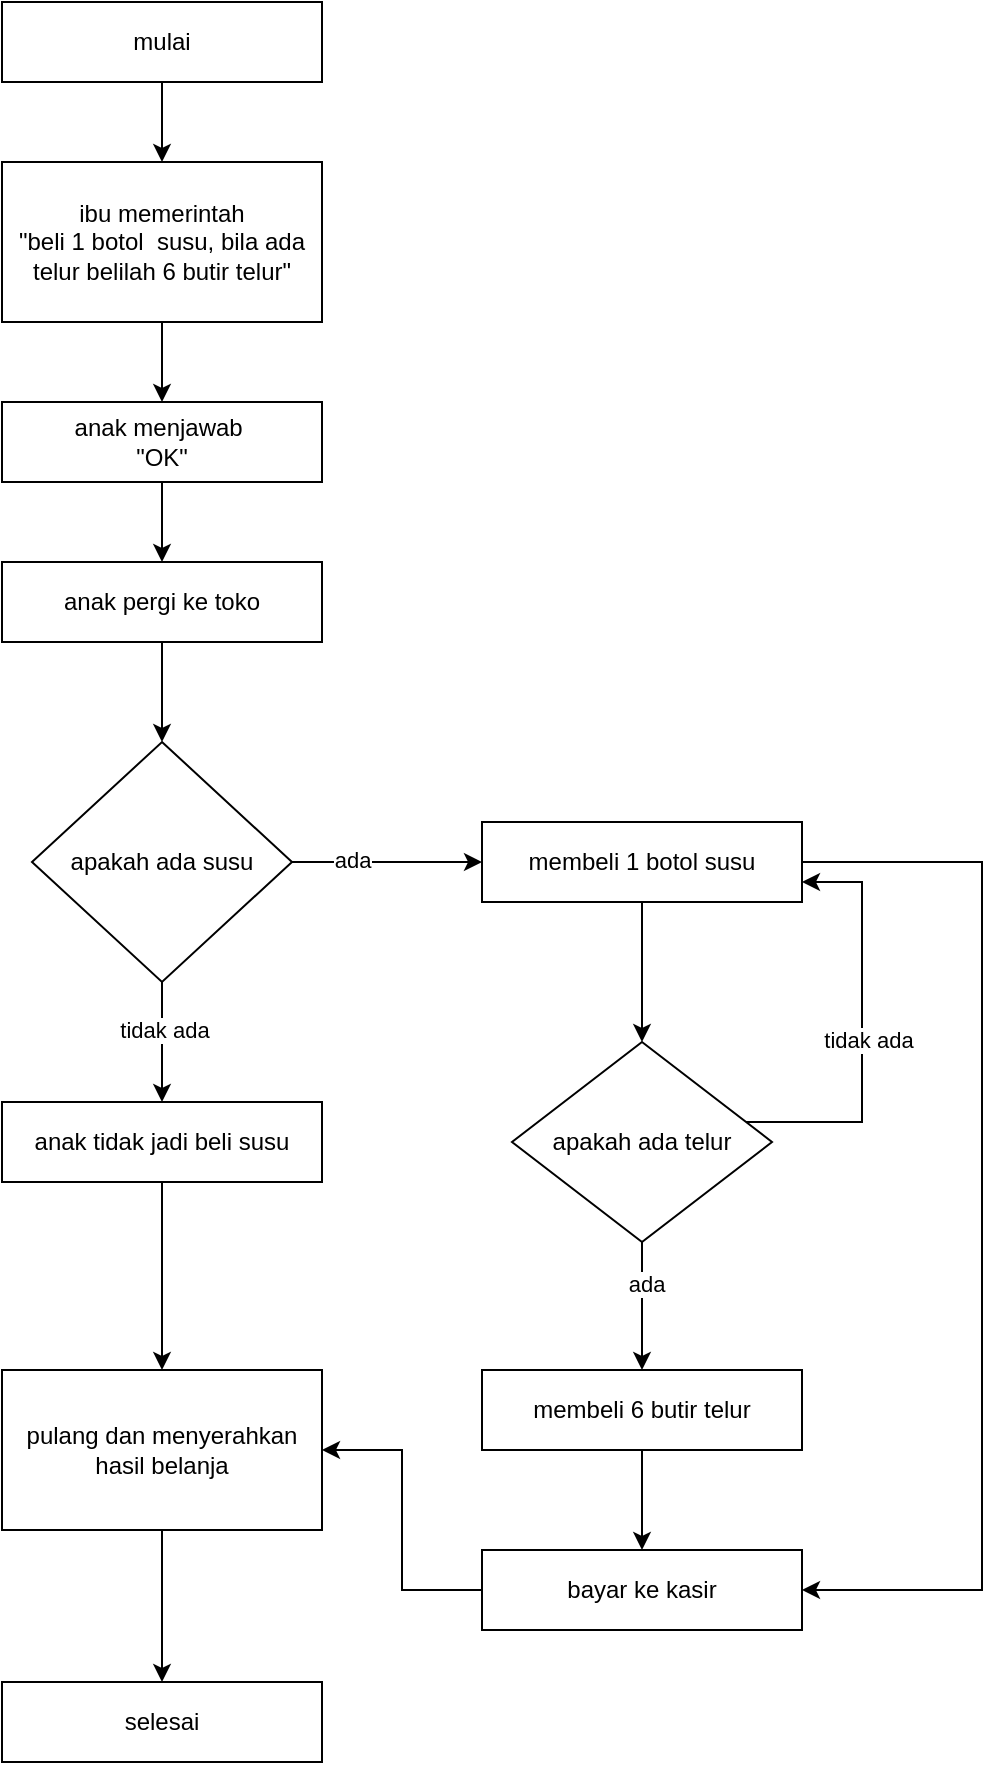 <mxfile version="24.8.9">
  <diagram id="C5RBs43oDa-KdzZeNtuy" name="Page-1">
    <mxGraphModel dx="1036" dy="515" grid="1" gridSize="10" guides="1" tooltips="1" connect="1" arrows="1" fold="1" page="1" pageScale="1" pageWidth="827" pageHeight="1169" math="0" shadow="0">
      <root>
        <mxCell id="WIyWlLk6GJQsqaUBKTNV-0" />
        <mxCell id="WIyWlLk6GJQsqaUBKTNV-1" parent="WIyWlLk6GJQsqaUBKTNV-0" />
        <mxCell id="CPM_FrjG6PK0RK1nKjSR-0" value="" style="edgeStyle=orthogonalEdgeStyle;rounded=0;orthogonalLoop=1;jettySize=auto;html=1;" edge="1" parent="WIyWlLk6GJQsqaUBKTNV-1" source="CPM_FrjG6PK0RK1nKjSR-1" target="CPM_FrjG6PK0RK1nKjSR-3">
          <mxGeometry relative="1" as="geometry" />
        </mxCell>
        <mxCell id="CPM_FrjG6PK0RK1nKjSR-1" value="mulai" style="rounded=0;whiteSpace=wrap;html=1;" vertex="1" parent="WIyWlLk6GJQsqaUBKTNV-1">
          <mxGeometry x="140" width="160" height="40" as="geometry" />
        </mxCell>
        <mxCell id="CPM_FrjG6PK0RK1nKjSR-2" value="" style="edgeStyle=orthogonalEdgeStyle;rounded=0;orthogonalLoop=1;jettySize=auto;html=1;" edge="1" parent="WIyWlLk6GJQsqaUBKTNV-1" source="CPM_FrjG6PK0RK1nKjSR-3" target="CPM_FrjG6PK0RK1nKjSR-5">
          <mxGeometry relative="1" as="geometry" />
        </mxCell>
        <mxCell id="CPM_FrjG6PK0RK1nKjSR-3" value="ibu memerintah &lt;br&gt;&quot;beli 1 botol&amp;nbsp; susu, bila ada telur belilah 6 butir telur&quot;" style="rounded=0;whiteSpace=wrap;html=1;" vertex="1" parent="WIyWlLk6GJQsqaUBKTNV-1">
          <mxGeometry x="140" y="80" width="160" height="80" as="geometry" />
        </mxCell>
        <mxCell id="CPM_FrjG6PK0RK1nKjSR-4" value="" style="edgeStyle=orthogonalEdgeStyle;rounded=0;orthogonalLoop=1;jettySize=auto;html=1;" edge="1" parent="WIyWlLk6GJQsqaUBKTNV-1" source="CPM_FrjG6PK0RK1nKjSR-5" target="CPM_FrjG6PK0RK1nKjSR-10">
          <mxGeometry relative="1" as="geometry" />
        </mxCell>
        <mxCell id="CPM_FrjG6PK0RK1nKjSR-5" value="anak menjawab&amp;nbsp;&lt;br&gt;&quot;OK&quot;" style="rounded=0;whiteSpace=wrap;html=1;" vertex="1" parent="WIyWlLk6GJQsqaUBKTNV-1">
          <mxGeometry x="140" y="200" width="160" height="40" as="geometry" />
        </mxCell>
        <mxCell id="CPM_FrjG6PK0RK1nKjSR-6" value="" style="edgeStyle=orthogonalEdgeStyle;rounded=0;orthogonalLoop=1;jettySize=auto;html=1;" edge="1" parent="WIyWlLk6GJQsqaUBKTNV-1" source="CPM_FrjG6PK0RK1nKjSR-8" target="CPM_FrjG6PK0RK1nKjSR-20">
          <mxGeometry relative="1" as="geometry" />
        </mxCell>
        <mxCell id="CPM_FrjG6PK0RK1nKjSR-7" style="edgeStyle=orthogonalEdgeStyle;rounded=0;orthogonalLoop=1;jettySize=auto;html=1;entryX=1;entryY=0.5;entryDx=0;entryDy=0;" edge="1" parent="WIyWlLk6GJQsqaUBKTNV-1" source="CPM_FrjG6PK0RK1nKjSR-8" target="CPM_FrjG6PK0RK1nKjSR-29">
          <mxGeometry relative="1" as="geometry">
            <Array as="points">
              <mxPoint x="630" y="430" />
              <mxPoint x="630" y="794" />
            </Array>
          </mxGeometry>
        </mxCell>
        <mxCell id="CPM_FrjG6PK0RK1nKjSR-8" value="membeli 1 botol susu" style="rounded=0;whiteSpace=wrap;html=1;" vertex="1" parent="WIyWlLk6GJQsqaUBKTNV-1">
          <mxGeometry x="380" y="410" width="160" height="40" as="geometry" />
        </mxCell>
        <mxCell id="CPM_FrjG6PK0RK1nKjSR-9" value="" style="edgeStyle=orthogonalEdgeStyle;rounded=0;orthogonalLoop=1;jettySize=auto;html=1;" edge="1" parent="WIyWlLk6GJQsqaUBKTNV-1" source="CPM_FrjG6PK0RK1nKjSR-10" target="CPM_FrjG6PK0RK1nKjSR-15">
          <mxGeometry relative="1" as="geometry" />
        </mxCell>
        <mxCell id="CPM_FrjG6PK0RK1nKjSR-10" value="anak pergi ke toko" style="rounded=0;whiteSpace=wrap;html=1;" vertex="1" parent="WIyWlLk6GJQsqaUBKTNV-1">
          <mxGeometry x="140" y="280" width="160" height="40" as="geometry" />
        </mxCell>
        <mxCell id="CPM_FrjG6PK0RK1nKjSR-11" style="edgeStyle=orthogonalEdgeStyle;rounded=0;orthogonalLoop=1;jettySize=auto;html=1;entryX=0;entryY=0.5;entryDx=0;entryDy=0;" edge="1" parent="WIyWlLk6GJQsqaUBKTNV-1" source="CPM_FrjG6PK0RK1nKjSR-15" target="CPM_FrjG6PK0RK1nKjSR-8">
          <mxGeometry relative="1" as="geometry" />
        </mxCell>
        <mxCell id="CPM_FrjG6PK0RK1nKjSR-12" value="ada" style="edgeLabel;html=1;align=center;verticalAlign=middle;resizable=0;points=[];" vertex="1" connectable="0" parent="CPM_FrjG6PK0RK1nKjSR-11">
          <mxGeometry x="-0.373" y="1" relative="1" as="geometry">
            <mxPoint as="offset" />
          </mxGeometry>
        </mxCell>
        <mxCell id="CPM_FrjG6PK0RK1nKjSR-13" value="" style="edgeStyle=orthogonalEdgeStyle;rounded=0;orthogonalLoop=1;jettySize=auto;html=1;" edge="1" parent="WIyWlLk6GJQsqaUBKTNV-1" source="CPM_FrjG6PK0RK1nKjSR-15" target="CPM_FrjG6PK0RK1nKjSR-24">
          <mxGeometry relative="1" as="geometry" />
        </mxCell>
        <mxCell id="CPM_FrjG6PK0RK1nKjSR-14" value="tidak ada" style="edgeLabel;html=1;align=center;verticalAlign=middle;resizable=0;points=[];" vertex="1" connectable="0" parent="CPM_FrjG6PK0RK1nKjSR-13">
          <mxGeometry x="-0.204" y="1" relative="1" as="geometry">
            <mxPoint as="offset" />
          </mxGeometry>
        </mxCell>
        <mxCell id="CPM_FrjG6PK0RK1nKjSR-15" value="apakah ada susu" style="rhombus;whiteSpace=wrap;html=1;rounded=0;" vertex="1" parent="WIyWlLk6GJQsqaUBKTNV-1">
          <mxGeometry x="155" y="370" width="130" height="120" as="geometry" />
        </mxCell>
        <mxCell id="CPM_FrjG6PK0RK1nKjSR-16" value="" style="edgeStyle=orthogonalEdgeStyle;rounded=0;orthogonalLoop=1;jettySize=auto;html=1;" edge="1" parent="WIyWlLk6GJQsqaUBKTNV-1" source="CPM_FrjG6PK0RK1nKjSR-20" target="CPM_FrjG6PK0RK1nKjSR-22">
          <mxGeometry relative="1" as="geometry" />
        </mxCell>
        <mxCell id="CPM_FrjG6PK0RK1nKjSR-17" value="ada" style="edgeLabel;html=1;align=center;verticalAlign=middle;resizable=0;points=[];" vertex="1" connectable="0" parent="CPM_FrjG6PK0RK1nKjSR-16">
          <mxGeometry x="-0.363" y="2" relative="1" as="geometry">
            <mxPoint as="offset" />
          </mxGeometry>
        </mxCell>
        <mxCell id="CPM_FrjG6PK0RK1nKjSR-18" style="edgeStyle=orthogonalEdgeStyle;rounded=0;orthogonalLoop=1;jettySize=auto;html=1;entryX=1;entryY=0.75;entryDx=0;entryDy=0;" edge="1" parent="WIyWlLk6GJQsqaUBKTNV-1" source="CPM_FrjG6PK0RK1nKjSR-20" target="CPM_FrjG6PK0RK1nKjSR-8">
          <mxGeometry relative="1" as="geometry">
            <mxPoint x="520" y="460" as="targetPoint" />
            <Array as="points">
              <mxPoint x="570" y="560" />
              <mxPoint x="570" y="440" />
            </Array>
          </mxGeometry>
        </mxCell>
        <mxCell id="CPM_FrjG6PK0RK1nKjSR-19" value="tidak ada" style="edgeLabel;html=1;align=center;verticalAlign=middle;resizable=0;points=[];" vertex="1" connectable="0" parent="CPM_FrjG6PK0RK1nKjSR-18">
          <mxGeometry x="-0.05" y="-3" relative="1" as="geometry">
            <mxPoint as="offset" />
          </mxGeometry>
        </mxCell>
        <mxCell id="CPM_FrjG6PK0RK1nKjSR-20" value="apakah ada telur" style="rhombus;whiteSpace=wrap;html=1;rounded=0;" vertex="1" parent="WIyWlLk6GJQsqaUBKTNV-1">
          <mxGeometry x="395" y="520" width="130" height="100" as="geometry" />
        </mxCell>
        <mxCell id="CPM_FrjG6PK0RK1nKjSR-21" value="" style="edgeStyle=orthogonalEdgeStyle;rounded=0;orthogonalLoop=1;jettySize=auto;html=1;" edge="1" parent="WIyWlLk6GJQsqaUBKTNV-1" source="CPM_FrjG6PK0RK1nKjSR-22" target="CPM_FrjG6PK0RK1nKjSR-29">
          <mxGeometry relative="1" as="geometry" />
        </mxCell>
        <mxCell id="CPM_FrjG6PK0RK1nKjSR-22" value="membeli 6 butir telur" style="whiteSpace=wrap;html=1;rounded=0;" vertex="1" parent="WIyWlLk6GJQsqaUBKTNV-1">
          <mxGeometry x="380" y="684" width="160" height="40" as="geometry" />
        </mxCell>
        <mxCell id="CPM_FrjG6PK0RK1nKjSR-23" value="" style="edgeStyle=orthogonalEdgeStyle;rounded=0;orthogonalLoop=1;jettySize=auto;html=1;" edge="1" parent="WIyWlLk6GJQsqaUBKTNV-1" source="CPM_FrjG6PK0RK1nKjSR-24" target="CPM_FrjG6PK0RK1nKjSR-26">
          <mxGeometry relative="1" as="geometry" />
        </mxCell>
        <mxCell id="CPM_FrjG6PK0RK1nKjSR-24" value="anak tidak jadi beli susu" style="whiteSpace=wrap;html=1;rounded=0;" vertex="1" parent="WIyWlLk6GJQsqaUBKTNV-1">
          <mxGeometry x="140" y="550" width="160" height="40" as="geometry" />
        </mxCell>
        <mxCell id="CPM_FrjG6PK0RK1nKjSR-25" style="edgeStyle=orthogonalEdgeStyle;rounded=0;orthogonalLoop=1;jettySize=auto;html=1;entryX=0.5;entryY=0;entryDx=0;entryDy=0;" edge="1" parent="WIyWlLk6GJQsqaUBKTNV-1" source="CPM_FrjG6PK0RK1nKjSR-26" target="CPM_FrjG6PK0RK1nKjSR-27">
          <mxGeometry relative="1" as="geometry" />
        </mxCell>
        <mxCell id="CPM_FrjG6PK0RK1nKjSR-26" value="pulang dan menyerahkan hasil belanja" style="whiteSpace=wrap;html=1;rounded=0;" vertex="1" parent="WIyWlLk6GJQsqaUBKTNV-1">
          <mxGeometry x="140" y="684" width="160" height="80" as="geometry" />
        </mxCell>
        <mxCell id="CPM_FrjG6PK0RK1nKjSR-27" value="selesai" style="whiteSpace=wrap;html=1;rounded=0;" vertex="1" parent="WIyWlLk6GJQsqaUBKTNV-1">
          <mxGeometry x="140" y="840" width="160" height="40" as="geometry" />
        </mxCell>
        <mxCell id="CPM_FrjG6PK0RK1nKjSR-28" style="edgeStyle=orthogonalEdgeStyle;rounded=0;orthogonalLoop=1;jettySize=auto;html=1;entryX=1;entryY=0.5;entryDx=0;entryDy=0;" edge="1" parent="WIyWlLk6GJQsqaUBKTNV-1" source="CPM_FrjG6PK0RK1nKjSR-29" target="CPM_FrjG6PK0RK1nKjSR-26">
          <mxGeometry relative="1" as="geometry" />
        </mxCell>
        <mxCell id="CPM_FrjG6PK0RK1nKjSR-29" value="bayar ke kasir" style="rounded=0;whiteSpace=wrap;html=1;" vertex="1" parent="WIyWlLk6GJQsqaUBKTNV-1">
          <mxGeometry x="380" y="774" width="160" height="40" as="geometry" />
        </mxCell>
      </root>
    </mxGraphModel>
  </diagram>
</mxfile>
